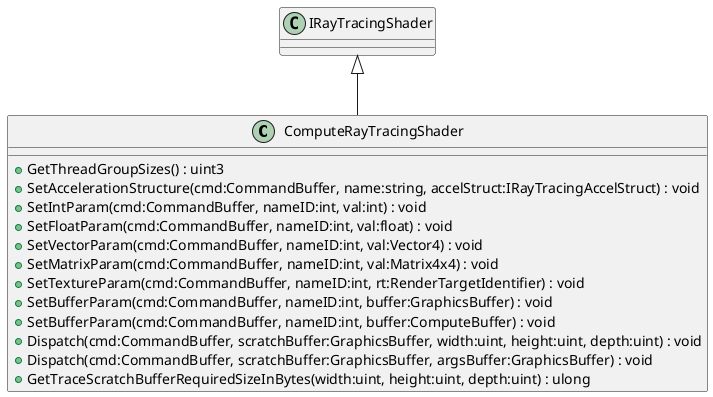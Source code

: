 @startuml
class ComputeRayTracingShader {
    + GetThreadGroupSizes() : uint3
    + SetAccelerationStructure(cmd:CommandBuffer, name:string, accelStruct:IRayTracingAccelStruct) : void
    + SetIntParam(cmd:CommandBuffer, nameID:int, val:int) : void
    + SetFloatParam(cmd:CommandBuffer, nameID:int, val:float) : void
    + SetVectorParam(cmd:CommandBuffer, nameID:int, val:Vector4) : void
    + SetMatrixParam(cmd:CommandBuffer, nameID:int, val:Matrix4x4) : void
    + SetTextureParam(cmd:CommandBuffer, nameID:int, rt:RenderTargetIdentifier) : void
    + SetBufferParam(cmd:CommandBuffer, nameID:int, buffer:GraphicsBuffer) : void
    + SetBufferParam(cmd:CommandBuffer, nameID:int, buffer:ComputeBuffer) : void
    + Dispatch(cmd:CommandBuffer, scratchBuffer:GraphicsBuffer, width:uint, height:uint, depth:uint) : void
    + Dispatch(cmd:CommandBuffer, scratchBuffer:GraphicsBuffer, argsBuffer:GraphicsBuffer) : void
    + GetTraceScratchBufferRequiredSizeInBytes(width:uint, height:uint, depth:uint) : ulong
}
IRayTracingShader <|-- ComputeRayTracingShader
@enduml

